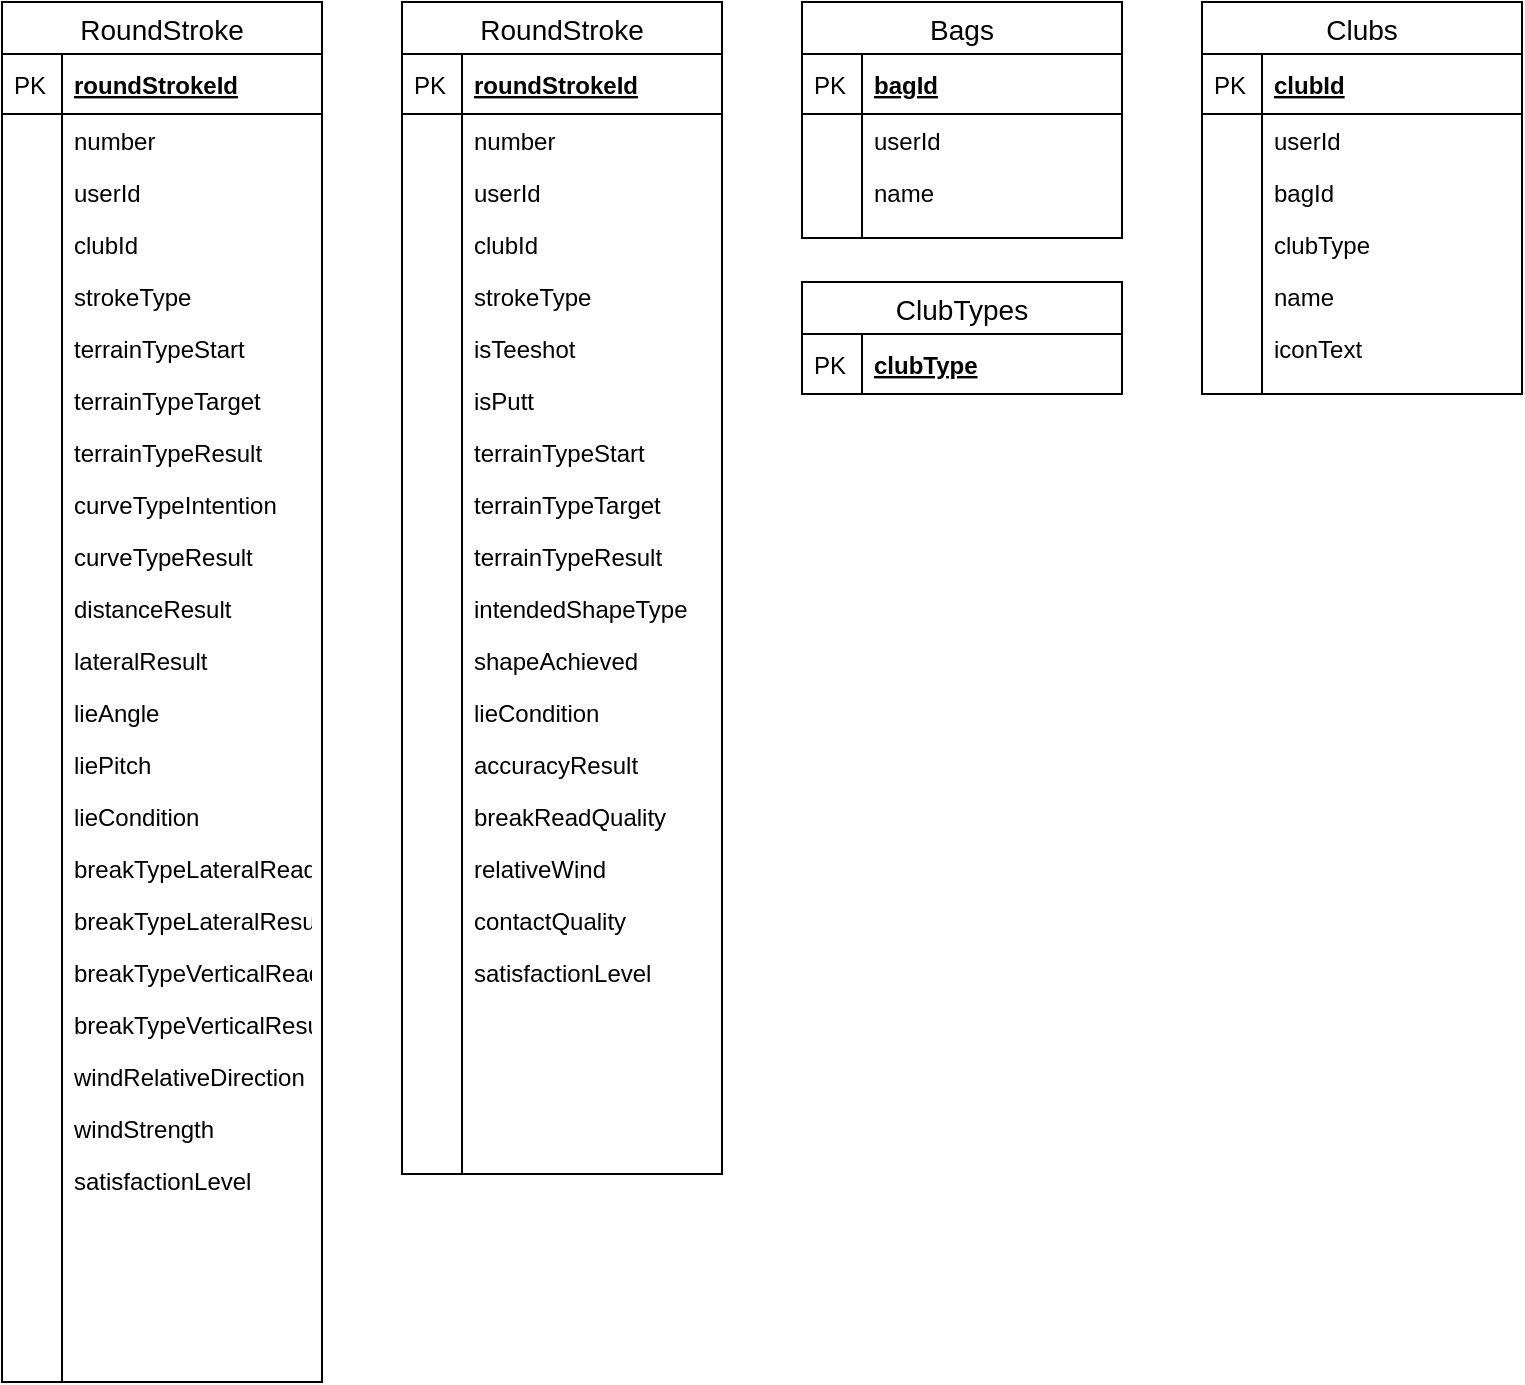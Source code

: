 <mxfile version="13.4.5" type="device"><diagram id="xTXVJ30_FnWvrENAsa5c" name="Page-1"><mxGraphModel dx="749" dy="666" grid="1" gridSize="10" guides="1" tooltips="1" connect="1" arrows="1" fold="1" page="1" pageScale="1" pageWidth="850" pageHeight="1100" math="0" shadow="0"><root><mxCell id="0"/><mxCell id="1" parent="0"/><mxCell id="lzw-dORdkCKP66avQQRi-1" value="RoundStroke" style="swimlane;fontStyle=0;childLayout=stackLayout;horizontal=1;startSize=26;horizontalStack=0;resizeParent=1;resizeParentMax=0;resizeLast=0;collapsible=1;marginBottom=0;align=center;fontSize=14;" parent="1" vertex="1"><mxGeometry x="80" y="80" width="160" height="690" as="geometry"/></mxCell><mxCell id="lzw-dORdkCKP66avQQRi-2" value="roundStrokeId" style="shape=partialRectangle;top=0;left=0;right=0;bottom=1;align=left;verticalAlign=middle;fillColor=none;spacingLeft=34;spacingRight=4;overflow=hidden;rotatable=0;points=[[0,0.5],[1,0.5]];portConstraint=eastwest;dropTarget=0;fontStyle=5;fontSize=12;" parent="lzw-dORdkCKP66avQQRi-1" vertex="1"><mxGeometry y="26" width="160" height="30" as="geometry"/></mxCell><mxCell id="lzw-dORdkCKP66avQQRi-3" value="PK" style="shape=partialRectangle;top=0;left=0;bottom=0;fillColor=none;align=left;verticalAlign=middle;spacingLeft=4;spacingRight=4;overflow=hidden;rotatable=0;points=[];portConstraint=eastwest;part=1;fontSize=12;" parent="lzw-dORdkCKP66avQQRi-2" vertex="1" connectable="0"><mxGeometry width="30" height="30" as="geometry"/></mxCell><mxCell id="lzw-dORdkCKP66avQQRi-4" value="number" style="shape=partialRectangle;top=0;left=0;right=0;bottom=0;align=left;verticalAlign=top;fillColor=none;spacingLeft=34;spacingRight=4;overflow=hidden;rotatable=0;points=[[0,0.5],[1,0.5]];portConstraint=eastwest;dropTarget=0;fontSize=12;" parent="lzw-dORdkCKP66avQQRi-1" vertex="1"><mxGeometry y="56" width="160" height="26" as="geometry"/></mxCell><mxCell id="lzw-dORdkCKP66avQQRi-5" value="" style="shape=partialRectangle;top=0;left=0;bottom=0;fillColor=none;align=left;verticalAlign=top;spacingLeft=4;spacingRight=4;overflow=hidden;rotatable=0;points=[];portConstraint=eastwest;part=1;fontSize=12;" parent="lzw-dORdkCKP66avQQRi-4" vertex="1" connectable="0"><mxGeometry width="30" height="26" as="geometry"/></mxCell><mxCell id="lzw-dORdkCKP66avQQRi-18" value="userId" style="shape=partialRectangle;top=0;left=0;right=0;bottom=0;align=left;verticalAlign=top;fillColor=none;spacingLeft=34;spacingRight=4;overflow=hidden;rotatable=0;points=[[0,0.5],[1,0.5]];portConstraint=eastwest;dropTarget=0;fontSize=12;" parent="lzw-dORdkCKP66avQQRi-1" vertex="1"><mxGeometry y="82" width="160" height="26" as="geometry"/></mxCell><mxCell id="lzw-dORdkCKP66avQQRi-19" value="" style="shape=partialRectangle;top=0;left=0;bottom=0;fillColor=none;align=left;verticalAlign=top;spacingLeft=4;spacingRight=4;overflow=hidden;rotatable=0;points=[];portConstraint=eastwest;part=1;fontSize=12;" parent="lzw-dORdkCKP66avQQRi-18" vertex="1" connectable="0"><mxGeometry width="30" height="26" as="geometry"/></mxCell><mxCell id="lzw-dORdkCKP66avQQRi-22" value="clubId" style="shape=partialRectangle;top=0;left=0;right=0;bottom=0;align=left;verticalAlign=top;fillColor=none;spacingLeft=34;spacingRight=4;overflow=hidden;rotatable=0;points=[[0,0.5],[1,0.5]];portConstraint=eastwest;dropTarget=0;fontSize=12;" parent="lzw-dORdkCKP66avQQRi-1" vertex="1"><mxGeometry y="108" width="160" height="26" as="geometry"/></mxCell><mxCell id="lzw-dORdkCKP66avQQRi-23" value="" style="shape=partialRectangle;top=0;left=0;bottom=0;fillColor=none;align=left;verticalAlign=top;spacingLeft=4;spacingRight=4;overflow=hidden;rotatable=0;points=[];portConstraint=eastwest;part=1;fontSize=12;" parent="lzw-dORdkCKP66avQQRi-22" vertex="1" connectable="0"><mxGeometry width="30" height="26" as="geometry"/></mxCell><mxCell id="lzw-dORdkCKP66avQQRi-48" value="strokeType" style="shape=partialRectangle;top=0;left=0;right=0;bottom=0;align=left;verticalAlign=top;fillColor=none;spacingLeft=34;spacingRight=4;overflow=hidden;rotatable=0;points=[[0,0.5],[1,0.5]];portConstraint=eastwest;dropTarget=0;fontSize=12;" parent="lzw-dORdkCKP66avQQRi-1" vertex="1"><mxGeometry y="134" width="160" height="26" as="geometry"/></mxCell><mxCell id="lzw-dORdkCKP66avQQRi-49" value="" style="shape=partialRectangle;top=0;left=0;bottom=0;fillColor=none;align=left;verticalAlign=top;spacingLeft=4;spacingRight=4;overflow=hidden;rotatable=0;points=[];portConstraint=eastwest;part=1;fontSize=12;" parent="lzw-dORdkCKP66avQQRi-48" vertex="1" connectable="0"><mxGeometry width="30" height="26" as="geometry"/></mxCell><mxCell id="lzw-dORdkCKP66avQQRi-6" value="terrainTypeStart" style="shape=partialRectangle;top=0;left=0;right=0;bottom=0;align=left;verticalAlign=top;fillColor=none;spacingLeft=34;spacingRight=4;overflow=hidden;rotatable=0;points=[[0,0.5],[1,0.5]];portConstraint=eastwest;dropTarget=0;fontSize=12;" parent="lzw-dORdkCKP66avQQRi-1" vertex="1"><mxGeometry y="160" width="160" height="26" as="geometry"/></mxCell><mxCell id="lzw-dORdkCKP66avQQRi-7" value="" style="shape=partialRectangle;top=0;left=0;bottom=0;fillColor=none;align=left;verticalAlign=top;spacingLeft=4;spacingRight=4;overflow=hidden;rotatable=0;points=[];portConstraint=eastwest;part=1;fontSize=12;" parent="lzw-dORdkCKP66avQQRi-6" vertex="1" connectable="0"><mxGeometry width="30" height="26" as="geometry"/></mxCell><mxCell id="lzw-dORdkCKP66avQQRi-16" value="terrainTypeTarget" style="shape=partialRectangle;top=0;left=0;right=0;bottom=0;align=left;verticalAlign=top;fillColor=none;spacingLeft=34;spacingRight=4;overflow=hidden;rotatable=0;points=[[0,0.5],[1,0.5]];portConstraint=eastwest;dropTarget=0;fontSize=12;" parent="lzw-dORdkCKP66avQQRi-1" vertex="1"><mxGeometry y="186" width="160" height="26" as="geometry"/></mxCell><mxCell id="lzw-dORdkCKP66avQQRi-17" value="" style="shape=partialRectangle;top=0;left=0;bottom=0;fillColor=none;align=left;verticalAlign=top;spacingLeft=4;spacingRight=4;overflow=hidden;rotatable=0;points=[];portConstraint=eastwest;part=1;fontSize=12;" parent="lzw-dORdkCKP66avQQRi-16" vertex="1" connectable="0"><mxGeometry width="30" height="26" as="geometry"/></mxCell><mxCell id="lzw-dORdkCKP66avQQRi-20" value="terrainTypeResult" style="shape=partialRectangle;top=0;left=0;right=0;bottom=0;align=left;verticalAlign=top;fillColor=none;spacingLeft=34;spacingRight=4;overflow=hidden;rotatable=0;points=[[0,0.5],[1,0.5]];portConstraint=eastwest;dropTarget=0;fontSize=12;" parent="lzw-dORdkCKP66avQQRi-1" vertex="1"><mxGeometry y="212" width="160" height="26" as="geometry"/></mxCell><mxCell id="lzw-dORdkCKP66avQQRi-21" value="" style="shape=partialRectangle;top=0;left=0;bottom=0;fillColor=none;align=left;verticalAlign=top;spacingLeft=4;spacingRight=4;overflow=hidden;rotatable=0;points=[];portConstraint=eastwest;part=1;fontSize=12;" parent="lzw-dORdkCKP66avQQRi-20" vertex="1" connectable="0"><mxGeometry width="30" height="26" as="geometry"/></mxCell><mxCell id="lzw-dORdkCKP66avQQRi-30" value="curveTypeIntention" style="shape=partialRectangle;top=0;left=0;right=0;bottom=0;align=left;verticalAlign=top;fillColor=none;spacingLeft=34;spacingRight=4;overflow=hidden;rotatable=0;points=[[0,0.5],[1,0.5]];portConstraint=eastwest;dropTarget=0;fontSize=12;" parent="lzw-dORdkCKP66avQQRi-1" vertex="1"><mxGeometry y="238" width="160" height="26" as="geometry"/></mxCell><mxCell id="lzw-dORdkCKP66avQQRi-31" value="" style="shape=partialRectangle;top=0;left=0;bottom=0;fillColor=none;align=left;verticalAlign=top;spacingLeft=4;spacingRight=4;overflow=hidden;rotatable=0;points=[];portConstraint=eastwest;part=1;fontSize=12;" parent="lzw-dORdkCKP66avQQRi-30" vertex="1" connectable="0"><mxGeometry width="30" height="26" as="geometry"/></mxCell><mxCell id="lzw-dORdkCKP66avQQRi-34" value="curveTypeResult" style="shape=partialRectangle;top=0;left=0;right=0;bottom=0;align=left;verticalAlign=top;fillColor=none;spacingLeft=34;spacingRight=4;overflow=hidden;rotatable=0;points=[[0,0.5],[1,0.5]];portConstraint=eastwest;dropTarget=0;fontSize=12;" parent="lzw-dORdkCKP66avQQRi-1" vertex="1"><mxGeometry y="264" width="160" height="26" as="geometry"/></mxCell><mxCell id="lzw-dORdkCKP66avQQRi-35" value="" style="shape=partialRectangle;top=0;left=0;bottom=0;fillColor=none;align=left;verticalAlign=top;spacingLeft=4;spacingRight=4;overflow=hidden;rotatable=0;points=[];portConstraint=eastwest;part=1;fontSize=12;" parent="lzw-dORdkCKP66avQQRi-34" vertex="1" connectable="0"><mxGeometry width="30" height="26" as="geometry"/></mxCell><mxCell id="lzw-dORdkCKP66avQQRi-14" value="distanceResult" style="shape=partialRectangle;top=0;left=0;right=0;bottom=0;align=left;verticalAlign=top;fillColor=none;spacingLeft=34;spacingRight=4;overflow=hidden;rotatable=0;points=[[0,0.5],[1,0.5]];portConstraint=eastwest;dropTarget=0;fontSize=12;" parent="lzw-dORdkCKP66avQQRi-1" vertex="1"><mxGeometry y="290" width="160" height="26" as="geometry"/></mxCell><mxCell id="lzw-dORdkCKP66avQQRi-15" value="" style="shape=partialRectangle;top=0;left=0;bottom=0;fillColor=none;align=left;verticalAlign=top;spacingLeft=4;spacingRight=4;overflow=hidden;rotatable=0;points=[];portConstraint=eastwest;part=1;fontSize=12;" parent="lzw-dORdkCKP66avQQRi-14" vertex="1" connectable="0"><mxGeometry width="30" height="26" as="geometry"/></mxCell><mxCell id="lzw-dORdkCKP66avQQRi-28" value="lateralResult" style="shape=partialRectangle;top=0;left=0;right=0;bottom=0;align=left;verticalAlign=top;fillColor=none;spacingLeft=34;spacingRight=4;overflow=hidden;rotatable=0;points=[[0,0.5],[1,0.5]];portConstraint=eastwest;dropTarget=0;fontSize=12;" parent="lzw-dORdkCKP66avQQRi-1" vertex="1"><mxGeometry y="316" width="160" height="26" as="geometry"/></mxCell><mxCell id="lzw-dORdkCKP66avQQRi-29" value="" style="shape=partialRectangle;top=0;left=0;bottom=0;fillColor=none;align=left;verticalAlign=top;spacingLeft=4;spacingRight=4;overflow=hidden;rotatable=0;points=[];portConstraint=eastwest;part=1;fontSize=12;" parent="lzw-dORdkCKP66avQQRi-28" vertex="1" connectable="0"><mxGeometry width="30" height="26" as="geometry"/></mxCell><mxCell id="lzw-dORdkCKP66avQQRi-36" value="lieAngle" style="shape=partialRectangle;top=0;left=0;right=0;bottom=0;align=left;verticalAlign=top;fillColor=none;spacingLeft=34;spacingRight=4;overflow=hidden;rotatable=0;points=[[0,0.5],[1,0.5]];portConstraint=eastwest;dropTarget=0;fontSize=12;" parent="lzw-dORdkCKP66avQQRi-1" vertex="1"><mxGeometry y="342" width="160" height="26" as="geometry"/></mxCell><mxCell id="lzw-dORdkCKP66avQQRi-37" value="" style="shape=partialRectangle;top=0;left=0;bottom=0;fillColor=none;align=left;verticalAlign=top;spacingLeft=4;spacingRight=4;overflow=hidden;rotatable=0;points=[];portConstraint=eastwest;part=1;fontSize=12;" parent="lzw-dORdkCKP66avQQRi-36" vertex="1" connectable="0"><mxGeometry width="30" height="26" as="geometry"/></mxCell><mxCell id="lzw-dORdkCKP66avQQRi-32" value="liePitch" style="shape=partialRectangle;top=0;left=0;right=0;bottom=0;align=left;verticalAlign=top;fillColor=none;spacingLeft=34;spacingRight=4;overflow=hidden;rotatable=0;points=[[0,0.5],[1,0.5]];portConstraint=eastwest;dropTarget=0;fontSize=12;" parent="lzw-dORdkCKP66avQQRi-1" vertex="1"><mxGeometry y="368" width="160" height="26" as="geometry"/></mxCell><mxCell id="lzw-dORdkCKP66avQQRi-33" value="" style="shape=partialRectangle;top=0;left=0;bottom=0;fillColor=none;align=left;verticalAlign=top;spacingLeft=4;spacingRight=4;overflow=hidden;rotatable=0;points=[];portConstraint=eastwest;part=1;fontSize=12;" parent="lzw-dORdkCKP66avQQRi-32" vertex="1" connectable="0"><mxGeometry width="30" height="26" as="geometry"/></mxCell><mxCell id="lzw-dORdkCKP66avQQRi-24" value="lieCondition" style="shape=partialRectangle;top=0;left=0;right=0;bottom=0;align=left;verticalAlign=top;fillColor=none;spacingLeft=34;spacingRight=4;overflow=hidden;rotatable=0;points=[[0,0.5],[1,0.5]];portConstraint=eastwest;dropTarget=0;fontSize=12;" parent="lzw-dORdkCKP66avQQRi-1" vertex="1"><mxGeometry y="394" width="160" height="26" as="geometry"/></mxCell><mxCell id="lzw-dORdkCKP66avQQRi-25" value="" style="shape=partialRectangle;top=0;left=0;bottom=0;fillColor=none;align=left;verticalAlign=top;spacingLeft=4;spacingRight=4;overflow=hidden;rotatable=0;points=[];portConstraint=eastwest;part=1;fontSize=12;" parent="lzw-dORdkCKP66avQQRi-24" vertex="1" connectable="0"><mxGeometry width="30" height="26" as="geometry"/></mxCell><mxCell id="lzw-dORdkCKP66avQQRi-12" value="breakTypeLateralRead" style="shape=partialRectangle;top=0;left=0;right=0;bottom=0;align=left;verticalAlign=top;fillColor=none;spacingLeft=34;spacingRight=4;overflow=hidden;rotatable=0;points=[[0,0.5],[1,0.5]];portConstraint=eastwest;dropTarget=0;fontSize=12;" parent="lzw-dORdkCKP66avQQRi-1" vertex="1"><mxGeometry y="420" width="160" height="26" as="geometry"/></mxCell><mxCell id="lzw-dORdkCKP66avQQRi-13" value="" style="shape=partialRectangle;top=0;left=0;bottom=0;fillColor=none;align=left;verticalAlign=top;spacingLeft=4;spacingRight=4;overflow=hidden;rotatable=0;points=[];portConstraint=eastwest;part=1;fontSize=12;" parent="lzw-dORdkCKP66avQQRi-12" vertex="1" connectable="0"><mxGeometry width="30" height="26" as="geometry"/></mxCell><mxCell id="lzw-dORdkCKP66avQQRi-50" value="breakTypeLateralResult" style="shape=partialRectangle;top=0;left=0;right=0;bottom=0;align=left;verticalAlign=top;fillColor=none;spacingLeft=34;spacingRight=4;overflow=hidden;rotatable=0;points=[[0,0.5],[1,0.5]];portConstraint=eastwest;dropTarget=0;fontSize=12;" parent="lzw-dORdkCKP66avQQRi-1" vertex="1"><mxGeometry y="446" width="160" height="26" as="geometry"/></mxCell><mxCell id="lzw-dORdkCKP66avQQRi-51" value="" style="shape=partialRectangle;top=0;left=0;bottom=0;fillColor=none;align=left;verticalAlign=top;spacingLeft=4;spacingRight=4;overflow=hidden;rotatable=0;points=[];portConstraint=eastwest;part=1;fontSize=12;" parent="lzw-dORdkCKP66avQQRi-50" vertex="1" connectable="0"><mxGeometry width="30" height="26" as="geometry"/></mxCell><mxCell id="V4IeR1TaDjfSP5tV9jMm-58" value="breakTypeVerticalRead" style="shape=partialRectangle;top=0;left=0;right=0;bottom=0;align=left;verticalAlign=top;fillColor=none;spacingLeft=34;spacingRight=4;overflow=hidden;rotatable=0;points=[[0,0.5],[1,0.5]];portConstraint=eastwest;dropTarget=0;fontSize=12;" parent="lzw-dORdkCKP66avQQRi-1" vertex="1"><mxGeometry y="472" width="160" height="26" as="geometry"/></mxCell><mxCell id="V4IeR1TaDjfSP5tV9jMm-59" value="" style="shape=partialRectangle;top=0;left=0;bottom=0;fillColor=none;align=left;verticalAlign=top;spacingLeft=4;spacingRight=4;overflow=hidden;rotatable=0;points=[];portConstraint=eastwest;part=1;fontSize=12;" parent="V4IeR1TaDjfSP5tV9jMm-58" vertex="1" connectable="0"><mxGeometry width="30" height="26" as="geometry"/></mxCell><mxCell id="V4IeR1TaDjfSP5tV9jMm-60" value="breakTypeVerticalResult" style="shape=partialRectangle;top=0;left=0;right=0;bottom=0;align=left;verticalAlign=top;fillColor=none;spacingLeft=34;spacingRight=4;overflow=hidden;rotatable=0;points=[[0,0.5],[1,0.5]];portConstraint=eastwest;dropTarget=0;fontSize=12;" parent="lzw-dORdkCKP66avQQRi-1" vertex="1"><mxGeometry y="498" width="160" height="26" as="geometry"/></mxCell><mxCell id="V4IeR1TaDjfSP5tV9jMm-61" value="" style="shape=partialRectangle;top=0;left=0;bottom=0;fillColor=none;align=left;verticalAlign=top;spacingLeft=4;spacingRight=4;overflow=hidden;rotatable=0;points=[];portConstraint=eastwest;part=1;fontSize=12;" parent="V4IeR1TaDjfSP5tV9jMm-60" vertex="1" connectable="0"><mxGeometry width="30" height="26" as="geometry"/></mxCell><mxCell id="lzw-dORdkCKP66avQQRi-40" value="windRelativeDirection" style="shape=partialRectangle;top=0;left=0;right=0;bottom=0;align=left;verticalAlign=top;fillColor=none;spacingLeft=34;spacingRight=4;overflow=hidden;rotatable=0;points=[[0,0.5],[1,0.5]];portConstraint=eastwest;dropTarget=0;fontSize=12;" parent="lzw-dORdkCKP66avQQRi-1" vertex="1"><mxGeometry y="524" width="160" height="26" as="geometry"/></mxCell><mxCell id="lzw-dORdkCKP66avQQRi-41" value="" style="shape=partialRectangle;top=0;left=0;bottom=0;fillColor=none;align=left;verticalAlign=top;spacingLeft=4;spacingRight=4;overflow=hidden;rotatable=0;points=[];portConstraint=eastwest;part=1;fontSize=12;" parent="lzw-dORdkCKP66avQQRi-40" vertex="1" connectable="0"><mxGeometry width="30" height="26" as="geometry"/></mxCell><mxCell id="lzw-dORdkCKP66avQQRi-38" value="windStrength" style="shape=partialRectangle;top=0;left=0;right=0;bottom=0;align=left;verticalAlign=top;fillColor=none;spacingLeft=34;spacingRight=4;overflow=hidden;rotatable=0;points=[[0,0.5],[1,0.5]];portConstraint=eastwest;dropTarget=0;fontSize=12;" parent="lzw-dORdkCKP66avQQRi-1" vertex="1"><mxGeometry y="550" width="160" height="26" as="geometry"/></mxCell><mxCell id="lzw-dORdkCKP66avQQRi-39" value="" style="shape=partialRectangle;top=0;left=0;bottom=0;fillColor=none;align=left;verticalAlign=top;spacingLeft=4;spacingRight=4;overflow=hidden;rotatable=0;points=[];portConstraint=eastwest;part=1;fontSize=12;" parent="lzw-dORdkCKP66avQQRi-38" vertex="1" connectable="0"><mxGeometry width="30" height="26" as="geometry"/></mxCell><mxCell id="lzw-dORdkCKP66avQQRi-64" value="satisfactionLevel" style="shape=partialRectangle;top=0;left=0;right=0;bottom=0;align=left;verticalAlign=top;fillColor=none;spacingLeft=34;spacingRight=4;overflow=hidden;rotatable=0;points=[[0,0.5],[1,0.5]];portConstraint=eastwest;dropTarget=0;fontSize=12;" parent="lzw-dORdkCKP66avQQRi-1" vertex="1"><mxGeometry y="576" width="160" height="26" as="geometry"/></mxCell><mxCell id="lzw-dORdkCKP66avQQRi-65" value="" style="shape=partialRectangle;top=0;left=0;bottom=0;fillColor=none;align=left;verticalAlign=top;spacingLeft=4;spacingRight=4;overflow=hidden;rotatable=0;points=[];portConstraint=eastwest;part=1;fontSize=12;" parent="lzw-dORdkCKP66avQQRi-64" vertex="1" connectable="0"><mxGeometry width="30" height="26" as="geometry"/></mxCell><mxCell id="lzw-dORdkCKP66avQQRi-58" value="" style="shape=partialRectangle;top=0;left=0;right=0;bottom=0;align=left;verticalAlign=top;fillColor=none;spacingLeft=34;spacingRight=4;overflow=hidden;rotatable=0;points=[[0,0.5],[1,0.5]];portConstraint=eastwest;dropTarget=0;fontSize=12;" parent="lzw-dORdkCKP66avQQRi-1" vertex="1"><mxGeometry y="602" width="160" height="26" as="geometry"/></mxCell><mxCell id="lzw-dORdkCKP66avQQRi-59" value="" style="shape=partialRectangle;top=0;left=0;bottom=0;fillColor=none;align=left;verticalAlign=top;spacingLeft=4;spacingRight=4;overflow=hidden;rotatable=0;points=[];portConstraint=eastwest;part=1;fontSize=12;" parent="lzw-dORdkCKP66avQQRi-58" vertex="1" connectable="0"><mxGeometry width="30" height="26" as="geometry"/></mxCell><mxCell id="lzw-dORdkCKP66avQQRi-54" value="" style="shape=partialRectangle;top=0;left=0;right=0;bottom=0;align=left;verticalAlign=top;fillColor=none;spacingLeft=34;spacingRight=4;overflow=hidden;rotatable=0;points=[[0,0.5],[1,0.5]];portConstraint=eastwest;dropTarget=0;fontSize=12;" parent="lzw-dORdkCKP66avQQRi-1" vertex="1"><mxGeometry y="628" width="160" height="26" as="geometry"/></mxCell><mxCell id="lzw-dORdkCKP66avQQRi-55" value="" style="shape=partialRectangle;top=0;left=0;bottom=0;fillColor=none;align=left;verticalAlign=top;spacingLeft=4;spacingRight=4;overflow=hidden;rotatable=0;points=[];portConstraint=eastwest;part=1;fontSize=12;" parent="lzw-dORdkCKP66avQQRi-54" vertex="1" connectable="0"><mxGeometry width="30" height="26" as="geometry"/></mxCell><mxCell id="lzw-dORdkCKP66avQQRi-8" value="" style="shape=partialRectangle;top=0;left=0;right=0;bottom=0;align=left;verticalAlign=top;fillColor=none;spacingLeft=34;spacingRight=4;overflow=hidden;rotatable=0;points=[[0,0.5],[1,0.5]];portConstraint=eastwest;dropTarget=0;fontSize=12;" parent="lzw-dORdkCKP66avQQRi-1" vertex="1"><mxGeometry y="654" width="160" height="26" as="geometry"/></mxCell><mxCell id="lzw-dORdkCKP66avQQRi-9" value="" style="shape=partialRectangle;top=0;left=0;bottom=0;fillColor=none;align=left;verticalAlign=top;spacingLeft=4;spacingRight=4;overflow=hidden;rotatable=0;points=[];portConstraint=eastwest;part=1;fontSize=12;" parent="lzw-dORdkCKP66avQQRi-8" vertex="1" connectable="0"><mxGeometry width="30" height="26" as="geometry"/></mxCell><mxCell id="lzw-dORdkCKP66avQQRi-10" value="" style="shape=partialRectangle;top=0;left=0;right=0;bottom=0;align=left;verticalAlign=top;fillColor=none;spacingLeft=34;spacingRight=4;overflow=hidden;rotatable=0;points=[[0,0.5],[1,0.5]];portConstraint=eastwest;dropTarget=0;fontSize=12;" parent="lzw-dORdkCKP66avQQRi-1" vertex="1"><mxGeometry y="680" width="160" height="10" as="geometry"/></mxCell><mxCell id="lzw-dORdkCKP66avQQRi-11" value="" style="shape=partialRectangle;top=0;left=0;bottom=0;fillColor=none;align=left;verticalAlign=top;spacingLeft=4;spacingRight=4;overflow=hidden;rotatable=0;points=[];portConstraint=eastwest;part=1;fontSize=12;" parent="lzw-dORdkCKP66avQQRi-10" vertex="1" connectable="0"><mxGeometry width="30" height="10" as="geometry"/></mxCell><mxCell id="ujCntFm31d3D88J4W1bD-1" value="Bags" style="swimlane;fontStyle=0;childLayout=stackLayout;horizontal=1;startSize=26;horizontalStack=0;resizeParent=1;resizeParentMax=0;resizeLast=0;collapsible=1;marginBottom=0;align=center;fontSize=14;" parent="1" vertex="1"><mxGeometry x="480" y="80" width="160" height="118" as="geometry"/></mxCell><mxCell id="ujCntFm31d3D88J4W1bD-2" value="bagId" style="shape=partialRectangle;top=0;left=0;right=0;bottom=1;align=left;verticalAlign=middle;fillColor=none;spacingLeft=34;spacingRight=4;overflow=hidden;rotatable=0;points=[[0,0.5],[1,0.5]];portConstraint=eastwest;dropTarget=0;fontStyle=5;fontSize=12;" parent="ujCntFm31d3D88J4W1bD-1" vertex="1"><mxGeometry y="26" width="160" height="30" as="geometry"/></mxCell><mxCell id="ujCntFm31d3D88J4W1bD-3" value="PK" style="shape=partialRectangle;top=0;left=0;bottom=0;fillColor=none;align=left;verticalAlign=middle;spacingLeft=4;spacingRight=4;overflow=hidden;rotatable=0;points=[];portConstraint=eastwest;part=1;fontSize=12;" parent="ujCntFm31d3D88J4W1bD-2" vertex="1" connectable="0"><mxGeometry width="30" height="30" as="geometry"/></mxCell><mxCell id="ujCntFm31d3D88J4W1bD-6" value="userId" style="shape=partialRectangle;top=0;left=0;right=0;bottom=0;align=left;verticalAlign=top;fillColor=none;spacingLeft=34;spacingRight=4;overflow=hidden;rotatable=0;points=[[0,0.5],[1,0.5]];portConstraint=eastwest;dropTarget=0;fontSize=12;" parent="ujCntFm31d3D88J4W1bD-1" vertex="1"><mxGeometry y="56" width="160" height="26" as="geometry"/></mxCell><mxCell id="ujCntFm31d3D88J4W1bD-7" value="" style="shape=partialRectangle;top=0;left=0;bottom=0;fillColor=none;align=left;verticalAlign=top;spacingLeft=4;spacingRight=4;overflow=hidden;rotatable=0;points=[];portConstraint=eastwest;part=1;fontSize=12;" parent="ujCntFm31d3D88J4W1bD-6" vertex="1" connectable="0"><mxGeometry width="30" height="26" as="geometry"/></mxCell><mxCell id="ujCntFm31d3D88J4W1bD-8" value="name" style="shape=partialRectangle;top=0;left=0;right=0;bottom=0;align=left;verticalAlign=top;fillColor=none;spacingLeft=34;spacingRight=4;overflow=hidden;rotatable=0;points=[[0,0.5],[1,0.5]];portConstraint=eastwest;dropTarget=0;fontSize=12;" parent="ujCntFm31d3D88J4W1bD-1" vertex="1"><mxGeometry y="82" width="160" height="26" as="geometry"/></mxCell><mxCell id="ujCntFm31d3D88J4W1bD-9" value="" style="shape=partialRectangle;top=0;left=0;bottom=0;fillColor=none;align=left;verticalAlign=top;spacingLeft=4;spacingRight=4;overflow=hidden;rotatable=0;points=[];portConstraint=eastwest;part=1;fontSize=12;" parent="ujCntFm31d3D88J4W1bD-8" vertex="1" connectable="0"><mxGeometry width="30" height="26" as="geometry"/></mxCell><mxCell id="ujCntFm31d3D88J4W1bD-58" value="" style="shape=partialRectangle;top=0;left=0;right=0;bottom=0;align=left;verticalAlign=top;fillColor=none;spacingLeft=34;spacingRight=4;overflow=hidden;rotatable=0;points=[[0,0.5],[1,0.5]];portConstraint=eastwest;dropTarget=0;fontSize=12;" parent="ujCntFm31d3D88J4W1bD-1" vertex="1"><mxGeometry y="108" width="160" height="10" as="geometry"/></mxCell><mxCell id="ujCntFm31d3D88J4W1bD-59" value="" style="shape=partialRectangle;top=0;left=0;bottom=0;fillColor=none;align=left;verticalAlign=top;spacingLeft=4;spacingRight=4;overflow=hidden;rotatable=0;points=[];portConstraint=eastwest;part=1;fontSize=12;" parent="ujCntFm31d3D88J4W1bD-58" vertex="1" connectable="0"><mxGeometry width="30" height="10" as="geometry"/></mxCell><mxCell id="ujCntFm31d3D88J4W1bD-60" value="Clubs" style="swimlane;fontStyle=0;childLayout=stackLayout;horizontal=1;startSize=26;horizontalStack=0;resizeParent=1;resizeParentMax=0;resizeLast=0;collapsible=1;marginBottom=0;align=center;fontSize=14;" parent="1" vertex="1"><mxGeometry x="680" y="80" width="160" height="196" as="geometry"/></mxCell><mxCell id="ujCntFm31d3D88J4W1bD-61" value="clubId" style="shape=partialRectangle;top=0;left=0;right=0;bottom=1;align=left;verticalAlign=middle;fillColor=none;spacingLeft=34;spacingRight=4;overflow=hidden;rotatable=0;points=[[0,0.5],[1,0.5]];portConstraint=eastwest;dropTarget=0;fontStyle=5;fontSize=12;" parent="ujCntFm31d3D88J4W1bD-60" vertex="1"><mxGeometry y="26" width="160" height="30" as="geometry"/></mxCell><mxCell id="ujCntFm31d3D88J4W1bD-62" value="PK" style="shape=partialRectangle;top=0;left=0;bottom=0;fillColor=none;align=left;verticalAlign=middle;spacingLeft=4;spacingRight=4;overflow=hidden;rotatable=0;points=[];portConstraint=eastwest;part=1;fontSize=12;" parent="ujCntFm31d3D88J4W1bD-61" vertex="1" connectable="0"><mxGeometry width="30" height="30" as="geometry"/></mxCell><mxCell id="ujCntFm31d3D88J4W1bD-65" value="userId" style="shape=partialRectangle;top=0;left=0;right=0;bottom=0;align=left;verticalAlign=top;fillColor=none;spacingLeft=34;spacingRight=4;overflow=hidden;rotatable=0;points=[[0,0.5],[1,0.5]];portConstraint=eastwest;dropTarget=0;fontSize=12;" parent="ujCntFm31d3D88J4W1bD-60" vertex="1"><mxGeometry y="56" width="160" height="26" as="geometry"/></mxCell><mxCell id="ujCntFm31d3D88J4W1bD-66" value="" style="shape=partialRectangle;top=0;left=0;bottom=0;fillColor=none;align=left;verticalAlign=top;spacingLeft=4;spacingRight=4;overflow=hidden;rotatable=0;points=[];portConstraint=eastwest;part=1;fontSize=12;" parent="ujCntFm31d3D88J4W1bD-65" vertex="1" connectable="0"><mxGeometry width="30" height="26" as="geometry"/></mxCell><mxCell id="ujCntFm31d3D88J4W1bD-81" value="bagId" style="shape=partialRectangle;top=0;left=0;right=0;bottom=0;align=left;verticalAlign=top;fillColor=none;spacingLeft=34;spacingRight=4;overflow=hidden;rotatable=0;points=[[0,0.5],[1,0.5]];portConstraint=eastwest;dropTarget=0;fontSize=12;" parent="ujCntFm31d3D88J4W1bD-60" vertex="1"><mxGeometry y="82" width="160" height="26" as="geometry"/></mxCell><mxCell id="ujCntFm31d3D88J4W1bD-82" value="" style="shape=partialRectangle;top=0;left=0;bottom=0;fillColor=none;align=left;verticalAlign=top;spacingLeft=4;spacingRight=4;overflow=hidden;rotatable=0;points=[];portConstraint=eastwest;part=1;fontSize=12;" parent="ujCntFm31d3D88J4W1bD-81" vertex="1" connectable="0"><mxGeometry width="30" height="26" as="geometry"/></mxCell><mxCell id="ujCntFm31d3D88J4W1bD-71" value="clubType" style="shape=partialRectangle;top=0;left=0;right=0;bottom=0;align=left;verticalAlign=top;fillColor=none;spacingLeft=34;spacingRight=4;overflow=hidden;rotatable=0;points=[[0,0.5],[1,0.5]];portConstraint=eastwest;dropTarget=0;fontSize=12;" parent="ujCntFm31d3D88J4W1bD-60" vertex="1"><mxGeometry y="108" width="160" height="26" as="geometry"/></mxCell><mxCell id="ujCntFm31d3D88J4W1bD-72" value="" style="shape=partialRectangle;top=0;left=0;bottom=0;fillColor=none;align=left;verticalAlign=top;spacingLeft=4;spacingRight=4;overflow=hidden;rotatable=0;points=[];portConstraint=eastwest;part=1;fontSize=12;" parent="ujCntFm31d3D88J4W1bD-71" vertex="1" connectable="0"><mxGeometry width="30" height="26" as="geometry"/></mxCell><mxCell id="ujCntFm31d3D88J4W1bD-67" value="name" style="shape=partialRectangle;top=0;left=0;right=0;bottom=0;align=left;verticalAlign=top;fillColor=none;spacingLeft=34;spacingRight=4;overflow=hidden;rotatable=0;points=[[0,0.5],[1,0.5]];portConstraint=eastwest;dropTarget=0;fontSize=12;" parent="ujCntFm31d3D88J4W1bD-60" vertex="1"><mxGeometry y="134" width="160" height="26" as="geometry"/></mxCell><mxCell id="ujCntFm31d3D88J4W1bD-68" value="" style="shape=partialRectangle;top=0;left=0;bottom=0;fillColor=none;align=left;verticalAlign=top;spacingLeft=4;spacingRight=4;overflow=hidden;rotatable=0;points=[];portConstraint=eastwest;part=1;fontSize=12;" parent="ujCntFm31d3D88J4W1bD-67" vertex="1" connectable="0"><mxGeometry width="30" height="26" as="geometry"/></mxCell><mxCell id="ujCntFm31d3D88J4W1bD-73" value="iconText" style="shape=partialRectangle;top=0;left=0;right=0;bottom=0;align=left;verticalAlign=top;fillColor=none;spacingLeft=34;spacingRight=4;overflow=hidden;rotatable=0;points=[[0,0.5],[1,0.5]];portConstraint=eastwest;dropTarget=0;fontSize=12;" parent="ujCntFm31d3D88J4W1bD-60" vertex="1"><mxGeometry y="160" width="160" height="26" as="geometry"/></mxCell><mxCell id="ujCntFm31d3D88J4W1bD-74" value="" style="shape=partialRectangle;top=0;left=0;bottom=0;fillColor=none;align=left;verticalAlign=top;spacingLeft=4;spacingRight=4;overflow=hidden;rotatable=0;points=[];portConstraint=eastwest;part=1;fontSize=12;" parent="ujCntFm31d3D88J4W1bD-73" vertex="1" connectable="0"><mxGeometry width="30" height="26" as="geometry"/></mxCell><mxCell id="ujCntFm31d3D88J4W1bD-69" value="" style="shape=partialRectangle;top=0;left=0;right=0;bottom=0;align=left;verticalAlign=top;fillColor=none;spacingLeft=34;spacingRight=4;overflow=hidden;rotatable=0;points=[[0,0.5],[1,0.5]];portConstraint=eastwest;dropTarget=0;fontSize=12;" parent="ujCntFm31d3D88J4W1bD-60" vertex="1"><mxGeometry y="186" width="160" height="10" as="geometry"/></mxCell><mxCell id="ujCntFm31d3D88J4W1bD-70" value="" style="shape=partialRectangle;top=0;left=0;bottom=0;fillColor=none;align=left;verticalAlign=top;spacingLeft=4;spacingRight=4;overflow=hidden;rotatable=0;points=[];portConstraint=eastwest;part=1;fontSize=12;" parent="ujCntFm31d3D88J4W1bD-69" vertex="1" connectable="0"><mxGeometry width="30" height="10" as="geometry"/></mxCell><mxCell id="ujCntFm31d3D88J4W1bD-87" value="ClubTypes" style="swimlane;fontStyle=0;childLayout=stackLayout;horizontal=1;startSize=26;horizontalStack=0;resizeParent=1;resizeParentMax=0;resizeLast=0;collapsible=1;marginBottom=0;align=center;fontSize=14;" parent="1" vertex="1"><mxGeometry x="480" y="220" width="160" height="56" as="geometry"/></mxCell><mxCell id="ujCntFm31d3D88J4W1bD-88" value="clubType" style="shape=partialRectangle;top=0;left=0;right=0;bottom=1;align=left;verticalAlign=middle;fillColor=none;spacingLeft=34;spacingRight=4;overflow=hidden;rotatable=0;points=[[0,0.5],[1,0.5]];portConstraint=eastwest;dropTarget=0;fontStyle=5;fontSize=12;" parent="ujCntFm31d3D88J4W1bD-87" vertex="1"><mxGeometry y="26" width="160" height="30" as="geometry"/></mxCell><mxCell id="ujCntFm31d3D88J4W1bD-89" value="PK" style="shape=partialRectangle;top=0;left=0;bottom=0;fillColor=none;align=left;verticalAlign=middle;spacingLeft=4;spacingRight=4;overflow=hidden;rotatable=0;points=[];portConstraint=eastwest;part=1;fontSize=12;" parent="ujCntFm31d3D88J4W1bD-88" vertex="1" connectable="0"><mxGeometry width="30" height="30" as="geometry"/></mxCell><mxCell id="V4IeR1TaDjfSP5tV9jMm-1" value="RoundStroke" style="swimlane;fontStyle=0;childLayout=stackLayout;horizontal=1;startSize=26;horizontalStack=0;resizeParent=1;resizeParentMax=0;resizeLast=0;collapsible=1;marginBottom=0;align=center;fontSize=14;" parent="1" vertex="1"><mxGeometry x="280" y="80" width="160" height="586" as="geometry"/></mxCell><mxCell id="V4IeR1TaDjfSP5tV9jMm-2" value="roundStrokeId" style="shape=partialRectangle;top=0;left=0;right=0;bottom=1;align=left;verticalAlign=middle;fillColor=none;spacingLeft=34;spacingRight=4;overflow=hidden;rotatable=0;points=[[0,0.5],[1,0.5]];portConstraint=eastwest;dropTarget=0;fontStyle=5;fontSize=12;" parent="V4IeR1TaDjfSP5tV9jMm-1" vertex="1"><mxGeometry y="26" width="160" height="30" as="geometry"/></mxCell><mxCell id="V4IeR1TaDjfSP5tV9jMm-3" value="PK" style="shape=partialRectangle;top=0;left=0;bottom=0;fillColor=none;align=left;verticalAlign=middle;spacingLeft=4;spacingRight=4;overflow=hidden;rotatable=0;points=[];portConstraint=eastwest;part=1;fontSize=12;" parent="V4IeR1TaDjfSP5tV9jMm-2" vertex="1" connectable="0"><mxGeometry width="30" height="30" as="geometry"/></mxCell><mxCell id="V4IeR1TaDjfSP5tV9jMm-4" value="number" style="shape=partialRectangle;top=0;left=0;right=0;bottom=0;align=left;verticalAlign=top;fillColor=none;spacingLeft=34;spacingRight=4;overflow=hidden;rotatable=0;points=[[0,0.5],[1,0.5]];portConstraint=eastwest;dropTarget=0;fontSize=12;" parent="V4IeR1TaDjfSP5tV9jMm-1" vertex="1"><mxGeometry y="56" width="160" height="26" as="geometry"/></mxCell><mxCell id="V4IeR1TaDjfSP5tV9jMm-5" value="" style="shape=partialRectangle;top=0;left=0;bottom=0;fillColor=none;align=left;verticalAlign=top;spacingLeft=4;spacingRight=4;overflow=hidden;rotatable=0;points=[];portConstraint=eastwest;part=1;fontSize=12;" parent="V4IeR1TaDjfSP5tV9jMm-4" vertex="1" connectable="0"><mxGeometry width="30" height="26" as="geometry"/></mxCell><mxCell id="V4IeR1TaDjfSP5tV9jMm-6" value="userId" style="shape=partialRectangle;top=0;left=0;right=0;bottom=0;align=left;verticalAlign=top;fillColor=none;spacingLeft=34;spacingRight=4;overflow=hidden;rotatable=0;points=[[0,0.5],[1,0.5]];portConstraint=eastwest;dropTarget=0;fontSize=12;" parent="V4IeR1TaDjfSP5tV9jMm-1" vertex="1"><mxGeometry y="82" width="160" height="26" as="geometry"/></mxCell><mxCell id="V4IeR1TaDjfSP5tV9jMm-7" value="" style="shape=partialRectangle;top=0;left=0;bottom=0;fillColor=none;align=left;verticalAlign=top;spacingLeft=4;spacingRight=4;overflow=hidden;rotatable=0;points=[];portConstraint=eastwest;part=1;fontSize=12;" parent="V4IeR1TaDjfSP5tV9jMm-6" vertex="1" connectable="0"><mxGeometry width="30" height="26" as="geometry"/></mxCell><mxCell id="V4IeR1TaDjfSP5tV9jMm-8" value="clubId" style="shape=partialRectangle;top=0;left=0;right=0;bottom=0;align=left;verticalAlign=top;fillColor=none;spacingLeft=34;spacingRight=4;overflow=hidden;rotatable=0;points=[[0,0.5],[1,0.5]];portConstraint=eastwest;dropTarget=0;fontSize=12;" parent="V4IeR1TaDjfSP5tV9jMm-1" vertex="1"><mxGeometry y="108" width="160" height="26" as="geometry"/></mxCell><mxCell id="V4IeR1TaDjfSP5tV9jMm-9" value="" style="shape=partialRectangle;top=0;left=0;bottom=0;fillColor=none;align=left;verticalAlign=top;spacingLeft=4;spacingRight=4;overflow=hidden;rotatable=0;points=[];portConstraint=eastwest;part=1;fontSize=12;" parent="V4IeR1TaDjfSP5tV9jMm-8" vertex="1" connectable="0"><mxGeometry width="30" height="26" as="geometry"/></mxCell><mxCell id="V4IeR1TaDjfSP5tV9jMm-10" value="strokeType" style="shape=partialRectangle;top=0;left=0;right=0;bottom=0;align=left;verticalAlign=top;fillColor=none;spacingLeft=34;spacingRight=4;overflow=hidden;rotatable=0;points=[[0,0.5],[1,0.5]];portConstraint=eastwest;dropTarget=0;fontSize=12;" parent="V4IeR1TaDjfSP5tV9jMm-1" vertex="1"><mxGeometry y="134" width="160" height="26" as="geometry"/></mxCell><mxCell id="V4IeR1TaDjfSP5tV9jMm-11" value="" style="shape=partialRectangle;top=0;left=0;bottom=0;fillColor=none;align=left;verticalAlign=top;spacingLeft=4;spacingRight=4;overflow=hidden;rotatable=0;points=[];portConstraint=eastwest;part=1;fontSize=12;" parent="V4IeR1TaDjfSP5tV9jMm-10" vertex="1" connectable="0"><mxGeometry width="30" height="26" as="geometry"/></mxCell><mxCell id="JjutE9HofCskHpYrn6HA-1" value="isTeeshot" style="shape=partialRectangle;top=0;left=0;right=0;bottom=0;align=left;verticalAlign=top;fillColor=none;spacingLeft=34;spacingRight=4;overflow=hidden;rotatable=0;points=[[0,0.5],[1,0.5]];portConstraint=eastwest;dropTarget=0;fontSize=12;" vertex="1" parent="V4IeR1TaDjfSP5tV9jMm-1"><mxGeometry y="160" width="160" height="26" as="geometry"/></mxCell><mxCell id="JjutE9HofCskHpYrn6HA-2" value="" style="shape=partialRectangle;top=0;left=0;bottom=0;fillColor=none;align=left;verticalAlign=top;spacingLeft=4;spacingRight=4;overflow=hidden;rotatable=0;points=[];portConstraint=eastwest;part=1;fontSize=12;" vertex="1" connectable="0" parent="JjutE9HofCskHpYrn6HA-1"><mxGeometry width="30" height="26" as="geometry"/></mxCell><mxCell id="JjutE9HofCskHpYrn6HA-3" value="isPutt" style="shape=partialRectangle;top=0;left=0;right=0;bottom=0;align=left;verticalAlign=top;fillColor=none;spacingLeft=34;spacingRight=4;overflow=hidden;rotatable=0;points=[[0,0.5],[1,0.5]];portConstraint=eastwest;dropTarget=0;fontSize=12;" vertex="1" parent="V4IeR1TaDjfSP5tV9jMm-1"><mxGeometry y="186" width="160" height="26" as="geometry"/></mxCell><mxCell id="JjutE9HofCskHpYrn6HA-4" value="" style="shape=partialRectangle;top=0;left=0;bottom=0;fillColor=none;align=left;verticalAlign=top;spacingLeft=4;spacingRight=4;overflow=hidden;rotatable=0;points=[];portConstraint=eastwest;part=1;fontSize=12;" vertex="1" connectable="0" parent="JjutE9HofCskHpYrn6HA-3"><mxGeometry width="30" height="26" as="geometry"/></mxCell><mxCell id="V4IeR1TaDjfSP5tV9jMm-12" value="terrainTypeStart" style="shape=partialRectangle;top=0;left=0;right=0;bottom=0;align=left;verticalAlign=top;fillColor=none;spacingLeft=34;spacingRight=4;overflow=hidden;rotatable=0;points=[[0,0.5],[1,0.5]];portConstraint=eastwest;dropTarget=0;fontSize=12;" parent="V4IeR1TaDjfSP5tV9jMm-1" vertex="1"><mxGeometry y="212" width="160" height="26" as="geometry"/></mxCell><mxCell id="V4IeR1TaDjfSP5tV9jMm-13" value="" style="shape=partialRectangle;top=0;left=0;bottom=0;fillColor=none;align=left;verticalAlign=top;spacingLeft=4;spacingRight=4;overflow=hidden;rotatable=0;points=[];portConstraint=eastwest;part=1;fontSize=12;" parent="V4IeR1TaDjfSP5tV9jMm-12" vertex="1" connectable="0"><mxGeometry width="30" height="26" as="geometry"/></mxCell><mxCell id="V4IeR1TaDjfSP5tV9jMm-14" value="terrainTypeTarget" style="shape=partialRectangle;top=0;left=0;right=0;bottom=0;align=left;verticalAlign=top;fillColor=none;spacingLeft=34;spacingRight=4;overflow=hidden;rotatable=0;points=[[0,0.5],[1,0.5]];portConstraint=eastwest;dropTarget=0;fontSize=12;" parent="V4IeR1TaDjfSP5tV9jMm-1" vertex="1"><mxGeometry y="238" width="160" height="26" as="geometry"/></mxCell><mxCell id="V4IeR1TaDjfSP5tV9jMm-15" value="" style="shape=partialRectangle;top=0;left=0;bottom=0;fillColor=none;align=left;verticalAlign=top;spacingLeft=4;spacingRight=4;overflow=hidden;rotatable=0;points=[];portConstraint=eastwest;part=1;fontSize=12;" parent="V4IeR1TaDjfSP5tV9jMm-14" vertex="1" connectable="0"><mxGeometry width="30" height="26" as="geometry"/></mxCell><mxCell id="V4IeR1TaDjfSP5tV9jMm-16" value="terrainTypeResult" style="shape=partialRectangle;top=0;left=0;right=0;bottom=0;align=left;verticalAlign=top;fillColor=none;spacingLeft=34;spacingRight=4;overflow=hidden;rotatable=0;points=[[0,0.5],[1,0.5]];portConstraint=eastwest;dropTarget=0;fontSize=12;" parent="V4IeR1TaDjfSP5tV9jMm-1" vertex="1"><mxGeometry y="264" width="160" height="26" as="geometry"/></mxCell><mxCell id="V4IeR1TaDjfSP5tV9jMm-17" value="" style="shape=partialRectangle;top=0;left=0;bottom=0;fillColor=none;align=left;verticalAlign=top;spacingLeft=4;spacingRight=4;overflow=hidden;rotatable=0;points=[];portConstraint=eastwest;part=1;fontSize=12;" parent="V4IeR1TaDjfSP5tV9jMm-16" vertex="1" connectable="0"><mxGeometry width="30" height="26" as="geometry"/></mxCell><mxCell id="V4IeR1TaDjfSP5tV9jMm-20" value="intendedShapeType" style="shape=partialRectangle;top=0;left=0;right=0;bottom=0;align=left;verticalAlign=top;fillColor=none;spacingLeft=34;spacingRight=4;overflow=hidden;rotatable=0;points=[[0,0.5],[1,0.5]];portConstraint=eastwest;dropTarget=0;fontSize=12;" parent="V4IeR1TaDjfSP5tV9jMm-1" vertex="1"><mxGeometry y="290" width="160" height="26" as="geometry"/></mxCell><mxCell id="V4IeR1TaDjfSP5tV9jMm-21" value="" style="shape=partialRectangle;top=0;left=0;bottom=0;fillColor=none;align=left;verticalAlign=top;spacingLeft=4;spacingRight=4;overflow=hidden;rotatable=0;points=[];portConstraint=eastwest;part=1;fontSize=12;" parent="V4IeR1TaDjfSP5tV9jMm-20" vertex="1" connectable="0"><mxGeometry width="30" height="26" as="geometry"/></mxCell><mxCell id="V4IeR1TaDjfSP5tV9jMm-22" value="shapeAchieved" style="shape=partialRectangle;top=0;left=0;right=0;bottom=0;align=left;verticalAlign=top;fillColor=none;spacingLeft=34;spacingRight=4;overflow=hidden;rotatable=0;points=[[0,0.5],[1,0.5]];portConstraint=eastwest;dropTarget=0;fontSize=12;" parent="V4IeR1TaDjfSP5tV9jMm-1" vertex="1"><mxGeometry y="316" width="160" height="26" as="geometry"/></mxCell><mxCell id="V4IeR1TaDjfSP5tV9jMm-23" value="" style="shape=partialRectangle;top=0;left=0;bottom=0;fillColor=none;align=left;verticalAlign=top;spacingLeft=4;spacingRight=4;overflow=hidden;rotatable=0;points=[];portConstraint=eastwest;part=1;fontSize=12;" parent="V4IeR1TaDjfSP5tV9jMm-22" vertex="1" connectable="0"><mxGeometry width="30" height="26" as="geometry"/></mxCell><mxCell id="V4IeR1TaDjfSP5tV9jMm-32" value="lieCondition" style="shape=partialRectangle;top=0;left=0;right=0;bottom=0;align=left;verticalAlign=top;fillColor=none;spacingLeft=34;spacingRight=4;overflow=hidden;rotatable=0;points=[[0,0.5],[1,0.5]];portConstraint=eastwest;dropTarget=0;fontSize=12;" parent="V4IeR1TaDjfSP5tV9jMm-1" vertex="1"><mxGeometry y="342" width="160" height="26" as="geometry"/></mxCell><mxCell id="V4IeR1TaDjfSP5tV9jMm-33" value="" style="shape=partialRectangle;top=0;left=0;bottom=0;fillColor=none;align=left;verticalAlign=top;spacingLeft=4;spacingRight=4;overflow=hidden;rotatable=0;points=[];portConstraint=eastwest;part=1;fontSize=12;" parent="V4IeR1TaDjfSP5tV9jMm-32" vertex="1" connectable="0"><mxGeometry width="30" height="26" as="geometry"/></mxCell><mxCell id="V4IeR1TaDjfSP5tV9jMm-36" value="accuracyResult" style="shape=partialRectangle;top=0;left=0;right=0;bottom=0;align=left;verticalAlign=top;fillColor=none;spacingLeft=34;spacingRight=4;overflow=hidden;rotatable=0;points=[[0,0.5],[1,0.5]];portConstraint=eastwest;dropTarget=0;fontSize=12;" parent="V4IeR1TaDjfSP5tV9jMm-1" vertex="1"><mxGeometry y="368" width="160" height="26" as="geometry"/></mxCell><mxCell id="V4IeR1TaDjfSP5tV9jMm-37" value="" style="shape=partialRectangle;top=0;left=0;bottom=0;fillColor=none;align=left;verticalAlign=top;spacingLeft=4;spacingRight=4;overflow=hidden;rotatable=0;points=[];portConstraint=eastwest;part=1;fontSize=12;" parent="V4IeR1TaDjfSP5tV9jMm-36" vertex="1" connectable="0"><mxGeometry width="30" height="26" as="geometry"/></mxCell><mxCell id="V4IeR1TaDjfSP5tV9jMm-38" value="breakReadQuality" style="shape=partialRectangle;top=0;left=0;right=0;bottom=0;align=left;verticalAlign=top;fillColor=none;spacingLeft=34;spacingRight=4;overflow=hidden;rotatable=0;points=[[0,0.5],[1,0.5]];portConstraint=eastwest;dropTarget=0;fontSize=12;" parent="V4IeR1TaDjfSP5tV9jMm-1" vertex="1"><mxGeometry y="394" width="160" height="26" as="geometry"/></mxCell><mxCell id="V4IeR1TaDjfSP5tV9jMm-39" value="" style="shape=partialRectangle;top=0;left=0;bottom=0;fillColor=none;align=left;verticalAlign=top;spacingLeft=4;spacingRight=4;overflow=hidden;rotatable=0;points=[];portConstraint=eastwest;part=1;fontSize=12;" parent="V4IeR1TaDjfSP5tV9jMm-38" vertex="1" connectable="0"><mxGeometry width="30" height="26" as="geometry"/></mxCell><mxCell id="V4IeR1TaDjfSP5tV9jMm-44" value="relativeWind" style="shape=partialRectangle;top=0;left=0;right=0;bottom=0;align=left;verticalAlign=top;fillColor=none;spacingLeft=34;spacingRight=4;overflow=hidden;rotatable=0;points=[[0,0.5],[1,0.5]];portConstraint=eastwest;dropTarget=0;fontSize=12;" parent="V4IeR1TaDjfSP5tV9jMm-1" vertex="1"><mxGeometry y="420" width="160" height="26" as="geometry"/></mxCell><mxCell id="V4IeR1TaDjfSP5tV9jMm-45" value="" style="shape=partialRectangle;top=0;left=0;bottom=0;fillColor=none;align=left;verticalAlign=top;spacingLeft=4;spacingRight=4;overflow=hidden;rotatable=0;points=[];portConstraint=eastwest;part=1;fontSize=12;" parent="V4IeR1TaDjfSP5tV9jMm-44" vertex="1" connectable="0"><mxGeometry width="30" height="26" as="geometry"/></mxCell><mxCell id="V4IeR1TaDjfSP5tV9jMm-48" value="contactQuality" style="shape=partialRectangle;top=0;left=0;right=0;bottom=0;align=left;verticalAlign=top;fillColor=none;spacingLeft=34;spacingRight=4;overflow=hidden;rotatable=0;points=[[0,0.5],[1,0.5]];portConstraint=eastwest;dropTarget=0;fontSize=12;" parent="V4IeR1TaDjfSP5tV9jMm-1" vertex="1"><mxGeometry y="446" width="160" height="26" as="geometry"/></mxCell><mxCell id="V4IeR1TaDjfSP5tV9jMm-49" value="" style="shape=partialRectangle;top=0;left=0;bottom=0;fillColor=none;align=left;verticalAlign=top;spacingLeft=4;spacingRight=4;overflow=hidden;rotatable=0;points=[];portConstraint=eastwest;part=1;fontSize=12;" parent="V4IeR1TaDjfSP5tV9jMm-48" vertex="1" connectable="0"><mxGeometry width="30" height="26" as="geometry"/></mxCell><mxCell id="V4IeR1TaDjfSP5tV9jMm-46" value="satisfactionLevel" style="shape=partialRectangle;top=0;left=0;right=0;bottom=0;align=left;verticalAlign=top;fillColor=none;spacingLeft=34;spacingRight=4;overflow=hidden;rotatable=0;points=[[0,0.5],[1,0.5]];portConstraint=eastwest;dropTarget=0;fontSize=12;" parent="V4IeR1TaDjfSP5tV9jMm-1" vertex="1"><mxGeometry y="472" width="160" height="26" as="geometry"/></mxCell><mxCell id="V4IeR1TaDjfSP5tV9jMm-47" value="" style="shape=partialRectangle;top=0;left=0;bottom=0;fillColor=none;align=left;verticalAlign=top;spacingLeft=4;spacingRight=4;overflow=hidden;rotatable=0;points=[];portConstraint=eastwest;part=1;fontSize=12;" parent="V4IeR1TaDjfSP5tV9jMm-46" vertex="1" connectable="0"><mxGeometry width="30" height="26" as="geometry"/></mxCell><mxCell id="V4IeR1TaDjfSP5tV9jMm-50" value="" style="shape=partialRectangle;top=0;left=0;right=0;bottom=0;align=left;verticalAlign=top;fillColor=none;spacingLeft=34;spacingRight=4;overflow=hidden;rotatable=0;points=[[0,0.5],[1,0.5]];portConstraint=eastwest;dropTarget=0;fontSize=12;" parent="V4IeR1TaDjfSP5tV9jMm-1" vertex="1"><mxGeometry y="498" width="160" height="26" as="geometry"/></mxCell><mxCell id="V4IeR1TaDjfSP5tV9jMm-51" value="" style="shape=partialRectangle;top=0;left=0;bottom=0;fillColor=none;align=left;verticalAlign=top;spacingLeft=4;spacingRight=4;overflow=hidden;rotatable=0;points=[];portConstraint=eastwest;part=1;fontSize=12;" parent="V4IeR1TaDjfSP5tV9jMm-50" vertex="1" connectable="0"><mxGeometry width="30" height="26" as="geometry"/></mxCell><mxCell id="V4IeR1TaDjfSP5tV9jMm-52" value="" style="shape=partialRectangle;top=0;left=0;right=0;bottom=0;align=left;verticalAlign=top;fillColor=none;spacingLeft=34;spacingRight=4;overflow=hidden;rotatable=0;points=[[0,0.5],[1,0.5]];portConstraint=eastwest;dropTarget=0;fontSize=12;" parent="V4IeR1TaDjfSP5tV9jMm-1" vertex="1"><mxGeometry y="524" width="160" height="26" as="geometry"/></mxCell><mxCell id="V4IeR1TaDjfSP5tV9jMm-53" value="" style="shape=partialRectangle;top=0;left=0;bottom=0;fillColor=none;align=left;verticalAlign=top;spacingLeft=4;spacingRight=4;overflow=hidden;rotatable=0;points=[];portConstraint=eastwest;part=1;fontSize=12;" parent="V4IeR1TaDjfSP5tV9jMm-52" vertex="1" connectable="0"><mxGeometry width="30" height="26" as="geometry"/></mxCell><mxCell id="V4IeR1TaDjfSP5tV9jMm-54" value="" style="shape=partialRectangle;top=0;left=0;right=0;bottom=0;align=left;verticalAlign=top;fillColor=none;spacingLeft=34;spacingRight=4;overflow=hidden;rotatable=0;points=[[0,0.5],[1,0.5]];portConstraint=eastwest;dropTarget=0;fontSize=12;" parent="V4IeR1TaDjfSP5tV9jMm-1" vertex="1"><mxGeometry y="550" width="160" height="26" as="geometry"/></mxCell><mxCell id="V4IeR1TaDjfSP5tV9jMm-55" value="" style="shape=partialRectangle;top=0;left=0;bottom=0;fillColor=none;align=left;verticalAlign=top;spacingLeft=4;spacingRight=4;overflow=hidden;rotatable=0;points=[];portConstraint=eastwest;part=1;fontSize=12;" parent="V4IeR1TaDjfSP5tV9jMm-54" vertex="1" connectable="0"><mxGeometry width="30" height="26" as="geometry"/></mxCell><mxCell id="V4IeR1TaDjfSP5tV9jMm-56" value="" style="shape=partialRectangle;top=0;left=0;right=0;bottom=0;align=left;verticalAlign=top;fillColor=none;spacingLeft=34;spacingRight=4;overflow=hidden;rotatable=0;points=[[0,0.5],[1,0.5]];portConstraint=eastwest;dropTarget=0;fontSize=12;" parent="V4IeR1TaDjfSP5tV9jMm-1" vertex="1"><mxGeometry y="576" width="160" height="10" as="geometry"/></mxCell><mxCell id="V4IeR1TaDjfSP5tV9jMm-57" value="" style="shape=partialRectangle;top=0;left=0;bottom=0;fillColor=none;align=left;verticalAlign=top;spacingLeft=4;spacingRight=4;overflow=hidden;rotatable=0;points=[];portConstraint=eastwest;part=1;fontSize=12;" parent="V4IeR1TaDjfSP5tV9jMm-56" vertex="1" connectable="0"><mxGeometry width="30" height="10" as="geometry"/></mxCell></root></mxGraphModel></diagram></mxfile>